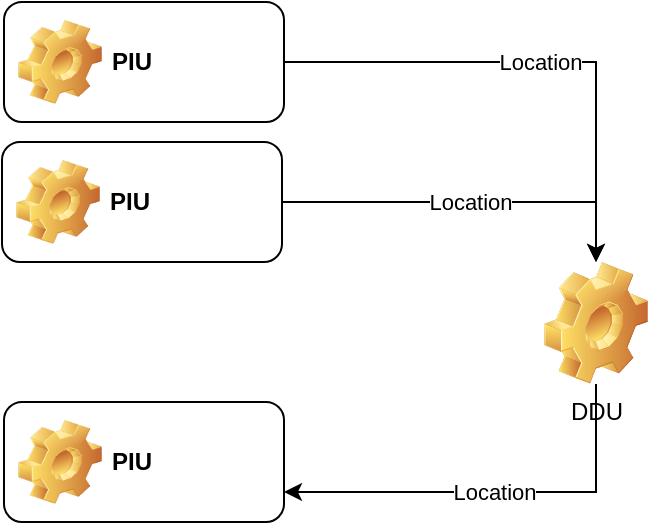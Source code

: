 <mxfile version="15.0.2" type="github"><diagram id="CYmDKQYZFAoHOZ8jSnAJ" name="Page-1"><mxGraphModel dx="1422" dy="705" grid="1" gridSize="10" guides="1" tooltips="1" connect="1" arrows="1" fold="1" page="1" pageScale="1" pageWidth="827" pageHeight="1169" math="0" shadow="0"><root><mxCell id="0"/><mxCell id="1" parent="0"/><mxCell id="tUkSYDIY76sarr-EbFne-12" value="Location" style="edgeStyle=orthogonalEdgeStyle;rounded=0;orthogonalLoop=1;jettySize=auto;html=1;entryX=1;entryY=0.75;entryDx=0;entryDy=0;" edge="1" parent="1" source="tUkSYDIY76sarr-EbFne-3" target="tUkSYDIY76sarr-EbFne-5"><mxGeometry relative="1" as="geometry"><Array as="points"><mxPoint x="376" y="325"/></Array></mxGeometry></mxCell><mxCell id="tUkSYDIY76sarr-EbFne-3" value="DDU" style="shape=image;html=1;verticalLabelPosition=bottom;verticalAlign=top;imageAspect=1;aspect=fixed;image=img/clipart/Gear_128x128.png" vertex="1" parent="1"><mxGeometry x="350" y="210" width="52" height="61" as="geometry"/></mxCell><mxCell id="tUkSYDIY76sarr-EbFne-11" value="Location" style="edgeStyle=orthogonalEdgeStyle;rounded=0;orthogonalLoop=1;jettySize=auto;html=1;entryX=0.5;entryY=0;entryDx=0;entryDy=0;" edge="1" parent="1" source="tUkSYDIY76sarr-EbFne-4" target="tUkSYDIY76sarr-EbFne-3"><mxGeometry relative="1" as="geometry"/></mxCell><mxCell id="tUkSYDIY76sarr-EbFne-4" value="PIU" style="label;whiteSpace=wrap;html=1;image=img/clipart/Gear_128x128.png" vertex="1" parent="1"><mxGeometry x="79" y="150" width="140" height="60" as="geometry"/></mxCell><mxCell id="tUkSYDIY76sarr-EbFne-5" value="PIU" style="label;whiteSpace=wrap;html=1;image=img/clipart/Gear_128x128.png" vertex="1" parent="1"><mxGeometry x="80" y="280" width="140" height="60" as="geometry"/></mxCell><mxCell id="tUkSYDIY76sarr-EbFne-15" value="Location" style="edgeStyle=orthogonalEdgeStyle;rounded=0;orthogonalLoop=1;jettySize=auto;html=1;entryX=0.5;entryY=0;entryDx=0;entryDy=0;" edge="1" parent="1" source="tUkSYDIY76sarr-EbFne-14" target="tUkSYDIY76sarr-EbFne-3"><mxGeometry relative="1" as="geometry"/></mxCell><mxCell id="tUkSYDIY76sarr-EbFne-14" value="PIU" style="label;whiteSpace=wrap;html=1;image=img/clipart/Gear_128x128.png" vertex="1" parent="1"><mxGeometry x="80" y="80" width="140" height="60" as="geometry"/></mxCell></root></mxGraphModel></diagram></mxfile>
